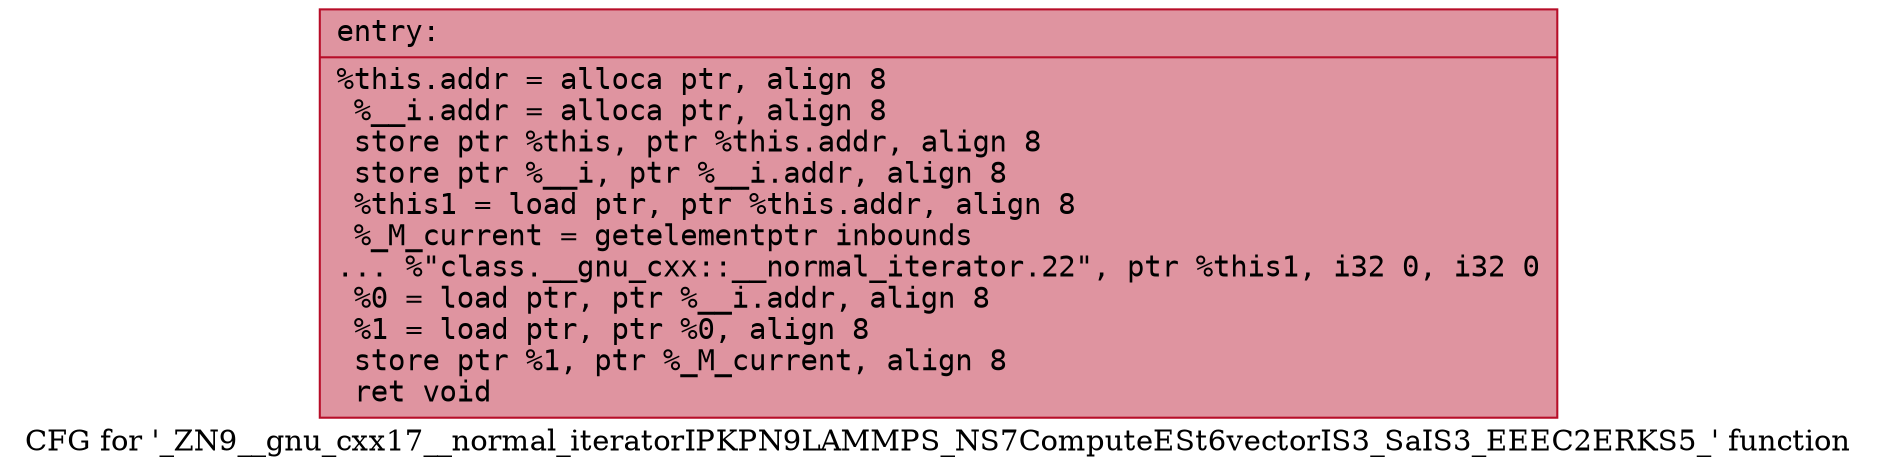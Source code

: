 digraph "CFG for '_ZN9__gnu_cxx17__normal_iteratorIPKPN9LAMMPS_NS7ComputeESt6vectorIS3_SaIS3_EEEC2ERKS5_' function" {
	label="CFG for '_ZN9__gnu_cxx17__normal_iteratorIPKPN9LAMMPS_NS7ComputeESt6vectorIS3_SaIS3_EEEC2ERKS5_' function";

	Node0x55ee272540a0 [shape=record,color="#b70d28ff", style=filled, fillcolor="#b70d2870" fontname="Courier",label="{entry:\l|  %this.addr = alloca ptr, align 8\l  %__i.addr = alloca ptr, align 8\l  store ptr %this, ptr %this.addr, align 8\l  store ptr %__i, ptr %__i.addr, align 8\l  %this1 = load ptr, ptr %this.addr, align 8\l  %_M_current = getelementptr inbounds\l... %\"class.__gnu_cxx::__normal_iterator.22\", ptr %this1, i32 0, i32 0\l  %0 = load ptr, ptr %__i.addr, align 8\l  %1 = load ptr, ptr %0, align 8\l  store ptr %1, ptr %_M_current, align 8\l  ret void\l}"];
}
